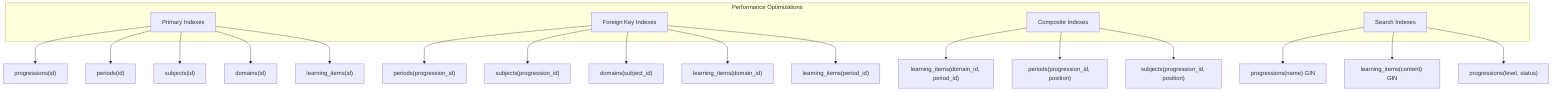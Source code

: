 graph TB
    subgraph "Performance Optimizations"
        A[Primary Indexes]
        B[Foreign Key Indexes]
        C[Composite Indexes]
        D[Search Indexes]
    end
    
    A --> A1["progressions(id)"]
    A --> A2["periods(id)"]
    A --> A3["subjects(id)"]
    A --> A4["domains(id)"]
    A --> A5["learning_items(id)"]
    
    B --> B1["periods(progression_id)"]
    B --> B2["subjects(progression_id)"]
    B --> B3["domains(subject_id)"]
    B --> B4["learning_items(domain_id)"]
    B --> B5["learning_items(period_id)"]
    
    C --> C1["learning_items(domain_id, period_id)"]
    C --> C2["periods(progression_id, position)"]
    C --> C3["subjects(progression_id, position)"]
    
    D --> D1["progressions(name) GIN"]
    D --> D2["learning_items(content) GIN"]
    D --> D3["progressions(level, status)"]